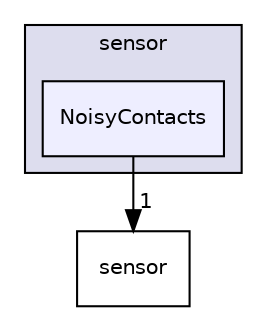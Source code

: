 digraph "/root/scrimmage/scrimmage/include/scrimmage/plugins/sensor/NoisyContacts" {
  compound=true
  node [ fontsize="10", fontname="Helvetica"];
  edge [ labelfontsize="10", labelfontname="Helvetica"];
  subgraph clusterdir_000479e1305f0edebbccb6008dd63eeb {
    graph [ bgcolor="#ddddee", pencolor="black", label="sensor" fontname="Helvetica", fontsize="10", URL="dir_000479e1305f0edebbccb6008dd63eeb.html"]
  dir_96747594b350c51ea7eaf752768bb059 [shape=box, label="NoisyContacts", style="filled", fillcolor="#eeeeff", pencolor="black", URL="dir_96747594b350c51ea7eaf752768bb059.html"];
  }
  dir_e87096b61398b9a30229e95697b76c91 [shape=box label="sensor" URL="dir_e87096b61398b9a30229e95697b76c91.html"];
  dir_96747594b350c51ea7eaf752768bb059->dir_e87096b61398b9a30229e95697b76c91 [headlabel="1", labeldistance=1.5 headhref="dir_000137_000150.html"];
}
